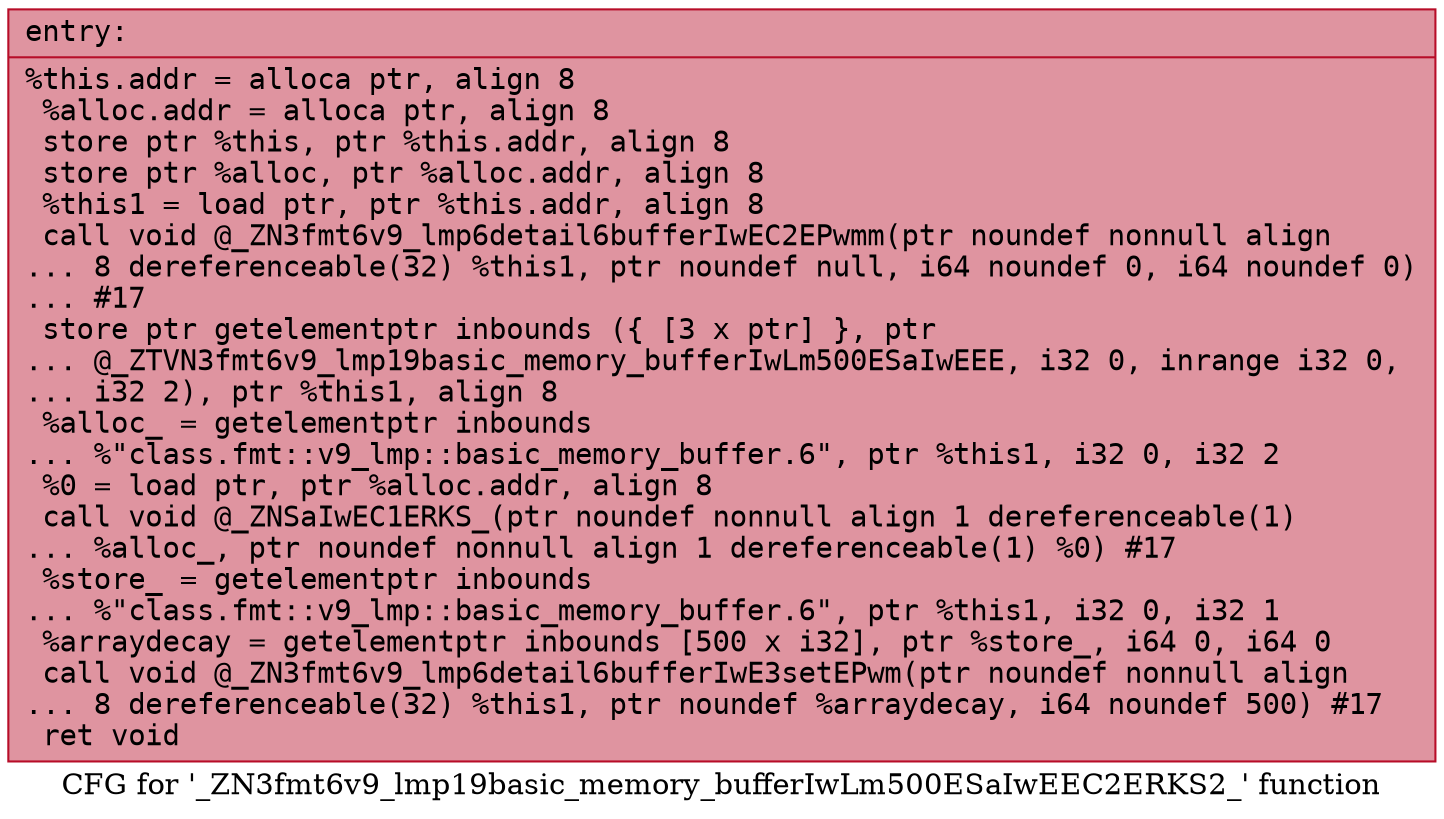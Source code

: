 digraph "CFG for '_ZN3fmt6v9_lmp19basic_memory_bufferIwLm500ESaIwEEC2ERKS2_' function" {
	label="CFG for '_ZN3fmt6v9_lmp19basic_memory_bufferIwLm500ESaIwEEC2ERKS2_' function";

	Node0x55fec2f7ee70 [shape=record,color="#b70d28ff", style=filled, fillcolor="#b70d2870" fontname="Courier",label="{entry:\l|  %this.addr = alloca ptr, align 8\l  %alloc.addr = alloca ptr, align 8\l  store ptr %this, ptr %this.addr, align 8\l  store ptr %alloc, ptr %alloc.addr, align 8\l  %this1 = load ptr, ptr %this.addr, align 8\l  call void @_ZN3fmt6v9_lmp6detail6bufferIwEC2EPwmm(ptr noundef nonnull align\l... 8 dereferenceable(32) %this1, ptr noundef null, i64 noundef 0, i64 noundef 0)\l... #17\l  store ptr getelementptr inbounds (\{ [3 x ptr] \}, ptr\l... @_ZTVN3fmt6v9_lmp19basic_memory_bufferIwLm500ESaIwEEE, i32 0, inrange i32 0,\l... i32 2), ptr %this1, align 8\l  %alloc_ = getelementptr inbounds\l... %\"class.fmt::v9_lmp::basic_memory_buffer.6\", ptr %this1, i32 0, i32 2\l  %0 = load ptr, ptr %alloc.addr, align 8\l  call void @_ZNSaIwEC1ERKS_(ptr noundef nonnull align 1 dereferenceable(1)\l... %alloc_, ptr noundef nonnull align 1 dereferenceable(1) %0) #17\l  %store_ = getelementptr inbounds\l... %\"class.fmt::v9_lmp::basic_memory_buffer.6\", ptr %this1, i32 0, i32 1\l  %arraydecay = getelementptr inbounds [500 x i32], ptr %store_, i64 0, i64 0\l  call void @_ZN3fmt6v9_lmp6detail6bufferIwE3setEPwm(ptr noundef nonnull align\l... 8 dereferenceable(32) %this1, ptr noundef %arraydecay, i64 noundef 500) #17\l  ret void\l}"];
}
